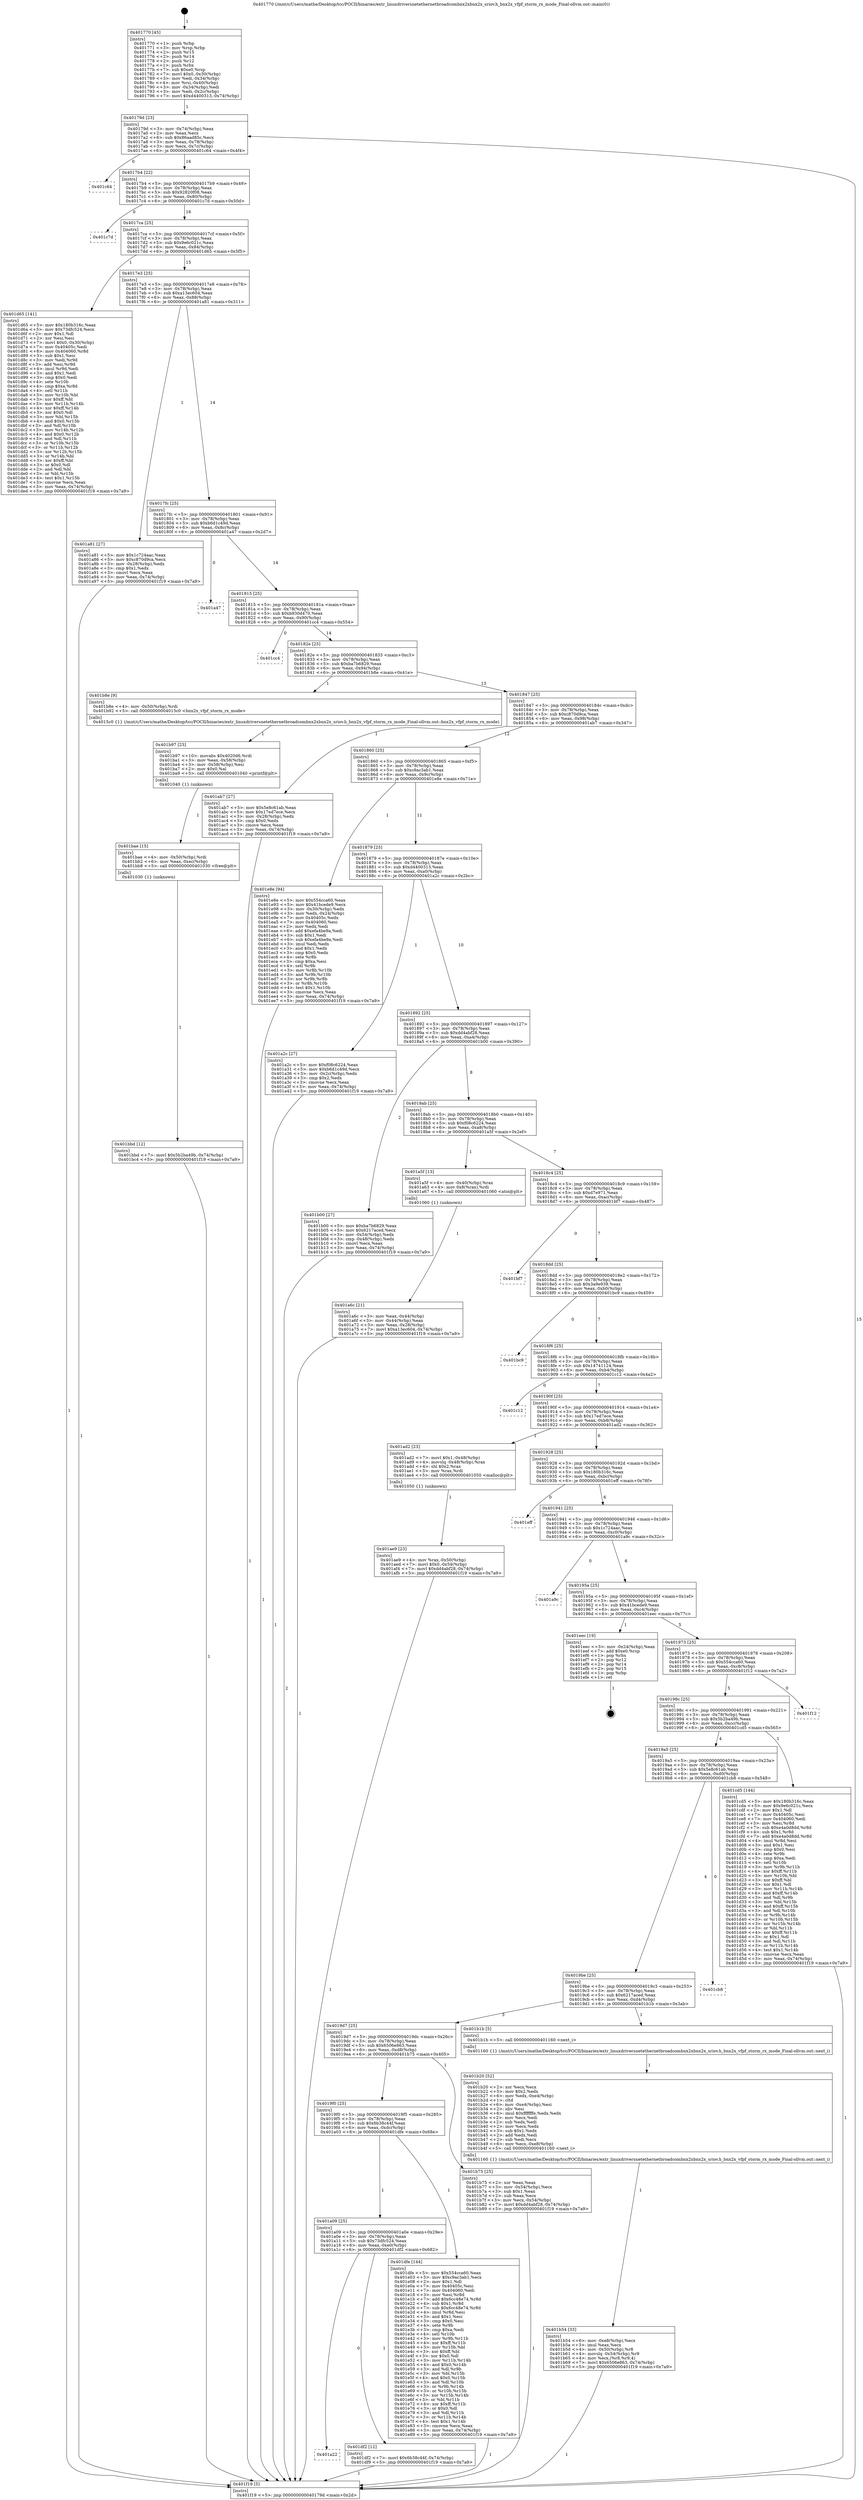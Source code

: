 digraph "0x401770" {
  label = "0x401770 (/mnt/c/Users/mathe/Desktop/tcc/POCII/binaries/extr_linuxdriversnetethernetbroadcombnx2xbnx2x_sriov.h_bnx2x_vfpf_storm_rx_mode_Final-ollvm.out::main(0))"
  labelloc = "t"
  node[shape=record]

  Entry [label="",width=0.3,height=0.3,shape=circle,fillcolor=black,style=filled]
  "0x40179d" [label="{
     0x40179d [23]\l
     | [instrs]\l
     &nbsp;&nbsp;0x40179d \<+3\>: mov -0x74(%rbp),%eax\l
     &nbsp;&nbsp;0x4017a0 \<+2\>: mov %eax,%ecx\l
     &nbsp;&nbsp;0x4017a2 \<+6\>: sub $0x86aad85c,%ecx\l
     &nbsp;&nbsp;0x4017a8 \<+3\>: mov %eax,-0x78(%rbp)\l
     &nbsp;&nbsp;0x4017ab \<+3\>: mov %ecx,-0x7c(%rbp)\l
     &nbsp;&nbsp;0x4017ae \<+6\>: je 0000000000401c64 \<main+0x4f4\>\l
  }"]
  "0x401c64" [label="{
     0x401c64\l
  }", style=dashed]
  "0x4017b4" [label="{
     0x4017b4 [22]\l
     | [instrs]\l
     &nbsp;&nbsp;0x4017b4 \<+5\>: jmp 00000000004017b9 \<main+0x49\>\l
     &nbsp;&nbsp;0x4017b9 \<+3\>: mov -0x78(%rbp),%eax\l
     &nbsp;&nbsp;0x4017bc \<+5\>: sub $0x92820f08,%eax\l
     &nbsp;&nbsp;0x4017c1 \<+3\>: mov %eax,-0x80(%rbp)\l
     &nbsp;&nbsp;0x4017c4 \<+6\>: je 0000000000401c7d \<main+0x50d\>\l
  }"]
  Exit [label="",width=0.3,height=0.3,shape=circle,fillcolor=black,style=filled,peripheries=2]
  "0x401c7d" [label="{
     0x401c7d\l
  }", style=dashed]
  "0x4017ca" [label="{
     0x4017ca [25]\l
     | [instrs]\l
     &nbsp;&nbsp;0x4017ca \<+5\>: jmp 00000000004017cf \<main+0x5f\>\l
     &nbsp;&nbsp;0x4017cf \<+3\>: mov -0x78(%rbp),%eax\l
     &nbsp;&nbsp;0x4017d2 \<+5\>: sub $0x9e6c021c,%eax\l
     &nbsp;&nbsp;0x4017d7 \<+6\>: mov %eax,-0x84(%rbp)\l
     &nbsp;&nbsp;0x4017dd \<+6\>: je 0000000000401d65 \<main+0x5f5\>\l
  }"]
  "0x401a22" [label="{
     0x401a22\l
  }", style=dashed]
  "0x401d65" [label="{
     0x401d65 [141]\l
     | [instrs]\l
     &nbsp;&nbsp;0x401d65 \<+5\>: mov $0x180b316c,%eax\l
     &nbsp;&nbsp;0x401d6a \<+5\>: mov $0x73dfc524,%ecx\l
     &nbsp;&nbsp;0x401d6f \<+2\>: mov $0x1,%dl\l
     &nbsp;&nbsp;0x401d71 \<+2\>: xor %esi,%esi\l
     &nbsp;&nbsp;0x401d73 \<+7\>: movl $0x0,-0x30(%rbp)\l
     &nbsp;&nbsp;0x401d7a \<+7\>: mov 0x40405c,%edi\l
     &nbsp;&nbsp;0x401d81 \<+8\>: mov 0x404060,%r8d\l
     &nbsp;&nbsp;0x401d89 \<+3\>: sub $0x1,%esi\l
     &nbsp;&nbsp;0x401d8c \<+3\>: mov %edi,%r9d\l
     &nbsp;&nbsp;0x401d8f \<+3\>: add %esi,%r9d\l
     &nbsp;&nbsp;0x401d92 \<+4\>: imul %r9d,%edi\l
     &nbsp;&nbsp;0x401d96 \<+3\>: and $0x1,%edi\l
     &nbsp;&nbsp;0x401d99 \<+3\>: cmp $0x0,%edi\l
     &nbsp;&nbsp;0x401d9c \<+4\>: sete %r10b\l
     &nbsp;&nbsp;0x401da0 \<+4\>: cmp $0xa,%r8d\l
     &nbsp;&nbsp;0x401da4 \<+4\>: setl %r11b\l
     &nbsp;&nbsp;0x401da8 \<+3\>: mov %r10b,%bl\l
     &nbsp;&nbsp;0x401dab \<+3\>: xor $0xff,%bl\l
     &nbsp;&nbsp;0x401dae \<+3\>: mov %r11b,%r14b\l
     &nbsp;&nbsp;0x401db1 \<+4\>: xor $0xff,%r14b\l
     &nbsp;&nbsp;0x401db5 \<+3\>: xor $0x0,%dl\l
     &nbsp;&nbsp;0x401db8 \<+3\>: mov %bl,%r15b\l
     &nbsp;&nbsp;0x401dbb \<+4\>: and $0x0,%r15b\l
     &nbsp;&nbsp;0x401dbf \<+3\>: and %dl,%r10b\l
     &nbsp;&nbsp;0x401dc2 \<+3\>: mov %r14b,%r12b\l
     &nbsp;&nbsp;0x401dc5 \<+4\>: and $0x0,%r12b\l
     &nbsp;&nbsp;0x401dc9 \<+3\>: and %dl,%r11b\l
     &nbsp;&nbsp;0x401dcc \<+3\>: or %r10b,%r15b\l
     &nbsp;&nbsp;0x401dcf \<+3\>: or %r11b,%r12b\l
     &nbsp;&nbsp;0x401dd2 \<+3\>: xor %r12b,%r15b\l
     &nbsp;&nbsp;0x401dd5 \<+3\>: or %r14b,%bl\l
     &nbsp;&nbsp;0x401dd8 \<+3\>: xor $0xff,%bl\l
     &nbsp;&nbsp;0x401ddb \<+3\>: or $0x0,%dl\l
     &nbsp;&nbsp;0x401dde \<+2\>: and %dl,%bl\l
     &nbsp;&nbsp;0x401de0 \<+3\>: or %bl,%r15b\l
     &nbsp;&nbsp;0x401de3 \<+4\>: test $0x1,%r15b\l
     &nbsp;&nbsp;0x401de7 \<+3\>: cmovne %ecx,%eax\l
     &nbsp;&nbsp;0x401dea \<+3\>: mov %eax,-0x74(%rbp)\l
     &nbsp;&nbsp;0x401ded \<+5\>: jmp 0000000000401f19 \<main+0x7a9\>\l
  }"]
  "0x4017e3" [label="{
     0x4017e3 [25]\l
     | [instrs]\l
     &nbsp;&nbsp;0x4017e3 \<+5\>: jmp 00000000004017e8 \<main+0x78\>\l
     &nbsp;&nbsp;0x4017e8 \<+3\>: mov -0x78(%rbp),%eax\l
     &nbsp;&nbsp;0x4017eb \<+5\>: sub $0xa13ec604,%eax\l
     &nbsp;&nbsp;0x4017f0 \<+6\>: mov %eax,-0x88(%rbp)\l
     &nbsp;&nbsp;0x4017f6 \<+6\>: je 0000000000401a81 \<main+0x311\>\l
  }"]
  "0x401df2" [label="{
     0x401df2 [12]\l
     | [instrs]\l
     &nbsp;&nbsp;0x401df2 \<+7\>: movl $0x6b38c44f,-0x74(%rbp)\l
     &nbsp;&nbsp;0x401df9 \<+5\>: jmp 0000000000401f19 \<main+0x7a9\>\l
  }"]
  "0x401a81" [label="{
     0x401a81 [27]\l
     | [instrs]\l
     &nbsp;&nbsp;0x401a81 \<+5\>: mov $0x1c724aac,%eax\l
     &nbsp;&nbsp;0x401a86 \<+5\>: mov $0xc870d9ca,%ecx\l
     &nbsp;&nbsp;0x401a8b \<+3\>: mov -0x28(%rbp),%edx\l
     &nbsp;&nbsp;0x401a8e \<+3\>: cmp $0x1,%edx\l
     &nbsp;&nbsp;0x401a91 \<+3\>: cmovl %ecx,%eax\l
     &nbsp;&nbsp;0x401a94 \<+3\>: mov %eax,-0x74(%rbp)\l
     &nbsp;&nbsp;0x401a97 \<+5\>: jmp 0000000000401f19 \<main+0x7a9\>\l
  }"]
  "0x4017fc" [label="{
     0x4017fc [25]\l
     | [instrs]\l
     &nbsp;&nbsp;0x4017fc \<+5\>: jmp 0000000000401801 \<main+0x91\>\l
     &nbsp;&nbsp;0x401801 \<+3\>: mov -0x78(%rbp),%eax\l
     &nbsp;&nbsp;0x401804 \<+5\>: sub $0xb6d1c49d,%eax\l
     &nbsp;&nbsp;0x401809 \<+6\>: mov %eax,-0x8c(%rbp)\l
     &nbsp;&nbsp;0x40180f \<+6\>: je 0000000000401a47 \<main+0x2d7\>\l
  }"]
  "0x401a09" [label="{
     0x401a09 [25]\l
     | [instrs]\l
     &nbsp;&nbsp;0x401a09 \<+5\>: jmp 0000000000401a0e \<main+0x29e\>\l
     &nbsp;&nbsp;0x401a0e \<+3\>: mov -0x78(%rbp),%eax\l
     &nbsp;&nbsp;0x401a11 \<+5\>: sub $0x73dfc524,%eax\l
     &nbsp;&nbsp;0x401a16 \<+6\>: mov %eax,-0xe0(%rbp)\l
     &nbsp;&nbsp;0x401a1c \<+6\>: je 0000000000401df2 \<main+0x682\>\l
  }"]
  "0x401a47" [label="{
     0x401a47\l
  }", style=dashed]
  "0x401815" [label="{
     0x401815 [25]\l
     | [instrs]\l
     &nbsp;&nbsp;0x401815 \<+5\>: jmp 000000000040181a \<main+0xaa\>\l
     &nbsp;&nbsp;0x40181a \<+3\>: mov -0x78(%rbp),%eax\l
     &nbsp;&nbsp;0x40181d \<+5\>: sub $0xb930d470,%eax\l
     &nbsp;&nbsp;0x401822 \<+6\>: mov %eax,-0x90(%rbp)\l
     &nbsp;&nbsp;0x401828 \<+6\>: je 0000000000401cc4 \<main+0x554\>\l
  }"]
  "0x401dfe" [label="{
     0x401dfe [144]\l
     | [instrs]\l
     &nbsp;&nbsp;0x401dfe \<+5\>: mov $0x554cca60,%eax\l
     &nbsp;&nbsp;0x401e03 \<+5\>: mov $0xc9ac3ab1,%ecx\l
     &nbsp;&nbsp;0x401e08 \<+2\>: mov $0x1,%dl\l
     &nbsp;&nbsp;0x401e0a \<+7\>: mov 0x40405c,%esi\l
     &nbsp;&nbsp;0x401e11 \<+7\>: mov 0x404060,%edi\l
     &nbsp;&nbsp;0x401e18 \<+3\>: mov %esi,%r8d\l
     &nbsp;&nbsp;0x401e1b \<+7\>: add $0x6cc48e74,%r8d\l
     &nbsp;&nbsp;0x401e22 \<+4\>: sub $0x1,%r8d\l
     &nbsp;&nbsp;0x401e26 \<+7\>: sub $0x6cc48e74,%r8d\l
     &nbsp;&nbsp;0x401e2d \<+4\>: imul %r8d,%esi\l
     &nbsp;&nbsp;0x401e31 \<+3\>: and $0x1,%esi\l
     &nbsp;&nbsp;0x401e34 \<+3\>: cmp $0x0,%esi\l
     &nbsp;&nbsp;0x401e37 \<+4\>: sete %r9b\l
     &nbsp;&nbsp;0x401e3b \<+3\>: cmp $0xa,%edi\l
     &nbsp;&nbsp;0x401e3e \<+4\>: setl %r10b\l
     &nbsp;&nbsp;0x401e42 \<+3\>: mov %r9b,%r11b\l
     &nbsp;&nbsp;0x401e45 \<+4\>: xor $0xff,%r11b\l
     &nbsp;&nbsp;0x401e49 \<+3\>: mov %r10b,%bl\l
     &nbsp;&nbsp;0x401e4c \<+3\>: xor $0xff,%bl\l
     &nbsp;&nbsp;0x401e4f \<+3\>: xor $0x0,%dl\l
     &nbsp;&nbsp;0x401e52 \<+3\>: mov %r11b,%r14b\l
     &nbsp;&nbsp;0x401e55 \<+4\>: and $0x0,%r14b\l
     &nbsp;&nbsp;0x401e59 \<+3\>: and %dl,%r9b\l
     &nbsp;&nbsp;0x401e5c \<+3\>: mov %bl,%r15b\l
     &nbsp;&nbsp;0x401e5f \<+4\>: and $0x0,%r15b\l
     &nbsp;&nbsp;0x401e63 \<+3\>: and %dl,%r10b\l
     &nbsp;&nbsp;0x401e66 \<+3\>: or %r9b,%r14b\l
     &nbsp;&nbsp;0x401e69 \<+3\>: or %r10b,%r15b\l
     &nbsp;&nbsp;0x401e6c \<+3\>: xor %r15b,%r14b\l
     &nbsp;&nbsp;0x401e6f \<+3\>: or %bl,%r11b\l
     &nbsp;&nbsp;0x401e72 \<+4\>: xor $0xff,%r11b\l
     &nbsp;&nbsp;0x401e76 \<+3\>: or $0x0,%dl\l
     &nbsp;&nbsp;0x401e79 \<+3\>: and %dl,%r11b\l
     &nbsp;&nbsp;0x401e7c \<+3\>: or %r11b,%r14b\l
     &nbsp;&nbsp;0x401e7f \<+4\>: test $0x1,%r14b\l
     &nbsp;&nbsp;0x401e83 \<+3\>: cmovne %ecx,%eax\l
     &nbsp;&nbsp;0x401e86 \<+3\>: mov %eax,-0x74(%rbp)\l
     &nbsp;&nbsp;0x401e89 \<+5\>: jmp 0000000000401f19 \<main+0x7a9\>\l
  }"]
  "0x401cc4" [label="{
     0x401cc4\l
  }", style=dashed]
  "0x40182e" [label="{
     0x40182e [25]\l
     | [instrs]\l
     &nbsp;&nbsp;0x40182e \<+5\>: jmp 0000000000401833 \<main+0xc3\>\l
     &nbsp;&nbsp;0x401833 \<+3\>: mov -0x78(%rbp),%eax\l
     &nbsp;&nbsp;0x401836 \<+5\>: sub $0xba7b6829,%eax\l
     &nbsp;&nbsp;0x40183b \<+6\>: mov %eax,-0x94(%rbp)\l
     &nbsp;&nbsp;0x401841 \<+6\>: je 0000000000401b8e \<main+0x41e\>\l
  }"]
  "0x401bbd" [label="{
     0x401bbd [12]\l
     | [instrs]\l
     &nbsp;&nbsp;0x401bbd \<+7\>: movl $0x5b2ba49b,-0x74(%rbp)\l
     &nbsp;&nbsp;0x401bc4 \<+5\>: jmp 0000000000401f19 \<main+0x7a9\>\l
  }"]
  "0x401b8e" [label="{
     0x401b8e [9]\l
     | [instrs]\l
     &nbsp;&nbsp;0x401b8e \<+4\>: mov -0x50(%rbp),%rdi\l
     &nbsp;&nbsp;0x401b92 \<+5\>: call 00000000004015c0 \<bnx2x_vfpf_storm_rx_mode\>\l
     | [calls]\l
     &nbsp;&nbsp;0x4015c0 \{1\} (/mnt/c/Users/mathe/Desktop/tcc/POCII/binaries/extr_linuxdriversnetethernetbroadcombnx2xbnx2x_sriov.h_bnx2x_vfpf_storm_rx_mode_Final-ollvm.out::bnx2x_vfpf_storm_rx_mode)\l
  }"]
  "0x401847" [label="{
     0x401847 [25]\l
     | [instrs]\l
     &nbsp;&nbsp;0x401847 \<+5\>: jmp 000000000040184c \<main+0xdc\>\l
     &nbsp;&nbsp;0x40184c \<+3\>: mov -0x78(%rbp),%eax\l
     &nbsp;&nbsp;0x40184f \<+5\>: sub $0xc870d9ca,%eax\l
     &nbsp;&nbsp;0x401854 \<+6\>: mov %eax,-0x98(%rbp)\l
     &nbsp;&nbsp;0x40185a \<+6\>: je 0000000000401ab7 \<main+0x347\>\l
  }"]
  "0x401bae" [label="{
     0x401bae [15]\l
     | [instrs]\l
     &nbsp;&nbsp;0x401bae \<+4\>: mov -0x50(%rbp),%rdi\l
     &nbsp;&nbsp;0x401bb2 \<+6\>: mov %eax,-0xec(%rbp)\l
     &nbsp;&nbsp;0x401bb8 \<+5\>: call 0000000000401030 \<free@plt\>\l
     | [calls]\l
     &nbsp;&nbsp;0x401030 \{1\} (unknown)\l
  }"]
  "0x401ab7" [label="{
     0x401ab7 [27]\l
     | [instrs]\l
     &nbsp;&nbsp;0x401ab7 \<+5\>: mov $0x5e8c61ab,%eax\l
     &nbsp;&nbsp;0x401abc \<+5\>: mov $0x17ed7ece,%ecx\l
     &nbsp;&nbsp;0x401ac1 \<+3\>: mov -0x28(%rbp),%edx\l
     &nbsp;&nbsp;0x401ac4 \<+3\>: cmp $0x0,%edx\l
     &nbsp;&nbsp;0x401ac7 \<+3\>: cmove %ecx,%eax\l
     &nbsp;&nbsp;0x401aca \<+3\>: mov %eax,-0x74(%rbp)\l
     &nbsp;&nbsp;0x401acd \<+5\>: jmp 0000000000401f19 \<main+0x7a9\>\l
  }"]
  "0x401860" [label="{
     0x401860 [25]\l
     | [instrs]\l
     &nbsp;&nbsp;0x401860 \<+5\>: jmp 0000000000401865 \<main+0xf5\>\l
     &nbsp;&nbsp;0x401865 \<+3\>: mov -0x78(%rbp),%eax\l
     &nbsp;&nbsp;0x401868 \<+5\>: sub $0xc9ac3ab1,%eax\l
     &nbsp;&nbsp;0x40186d \<+6\>: mov %eax,-0x9c(%rbp)\l
     &nbsp;&nbsp;0x401873 \<+6\>: je 0000000000401e8e \<main+0x71e\>\l
  }"]
  "0x401b97" [label="{
     0x401b97 [23]\l
     | [instrs]\l
     &nbsp;&nbsp;0x401b97 \<+10\>: movabs $0x4020d6,%rdi\l
     &nbsp;&nbsp;0x401ba1 \<+3\>: mov %eax,-0x58(%rbp)\l
     &nbsp;&nbsp;0x401ba4 \<+3\>: mov -0x58(%rbp),%esi\l
     &nbsp;&nbsp;0x401ba7 \<+2\>: mov $0x0,%al\l
     &nbsp;&nbsp;0x401ba9 \<+5\>: call 0000000000401040 \<printf@plt\>\l
     | [calls]\l
     &nbsp;&nbsp;0x401040 \{1\} (unknown)\l
  }"]
  "0x401e8e" [label="{
     0x401e8e [94]\l
     | [instrs]\l
     &nbsp;&nbsp;0x401e8e \<+5\>: mov $0x554cca60,%eax\l
     &nbsp;&nbsp;0x401e93 \<+5\>: mov $0x41bcede9,%ecx\l
     &nbsp;&nbsp;0x401e98 \<+3\>: mov -0x30(%rbp),%edx\l
     &nbsp;&nbsp;0x401e9b \<+3\>: mov %edx,-0x24(%rbp)\l
     &nbsp;&nbsp;0x401e9e \<+7\>: mov 0x40405c,%edx\l
     &nbsp;&nbsp;0x401ea5 \<+7\>: mov 0x404060,%esi\l
     &nbsp;&nbsp;0x401eac \<+2\>: mov %edx,%edi\l
     &nbsp;&nbsp;0x401eae \<+6\>: add $0xefa4be9a,%edi\l
     &nbsp;&nbsp;0x401eb4 \<+3\>: sub $0x1,%edi\l
     &nbsp;&nbsp;0x401eb7 \<+6\>: sub $0xefa4be9a,%edi\l
     &nbsp;&nbsp;0x401ebd \<+3\>: imul %edi,%edx\l
     &nbsp;&nbsp;0x401ec0 \<+3\>: and $0x1,%edx\l
     &nbsp;&nbsp;0x401ec3 \<+3\>: cmp $0x0,%edx\l
     &nbsp;&nbsp;0x401ec6 \<+4\>: sete %r8b\l
     &nbsp;&nbsp;0x401eca \<+3\>: cmp $0xa,%esi\l
     &nbsp;&nbsp;0x401ecd \<+4\>: setl %r9b\l
     &nbsp;&nbsp;0x401ed1 \<+3\>: mov %r8b,%r10b\l
     &nbsp;&nbsp;0x401ed4 \<+3\>: and %r9b,%r10b\l
     &nbsp;&nbsp;0x401ed7 \<+3\>: xor %r9b,%r8b\l
     &nbsp;&nbsp;0x401eda \<+3\>: or %r8b,%r10b\l
     &nbsp;&nbsp;0x401edd \<+4\>: test $0x1,%r10b\l
     &nbsp;&nbsp;0x401ee1 \<+3\>: cmovne %ecx,%eax\l
     &nbsp;&nbsp;0x401ee4 \<+3\>: mov %eax,-0x74(%rbp)\l
     &nbsp;&nbsp;0x401ee7 \<+5\>: jmp 0000000000401f19 \<main+0x7a9\>\l
  }"]
  "0x401879" [label="{
     0x401879 [25]\l
     | [instrs]\l
     &nbsp;&nbsp;0x401879 \<+5\>: jmp 000000000040187e \<main+0x10e\>\l
     &nbsp;&nbsp;0x40187e \<+3\>: mov -0x78(%rbp),%eax\l
     &nbsp;&nbsp;0x401881 \<+5\>: sub $0xd4400313,%eax\l
     &nbsp;&nbsp;0x401886 \<+6\>: mov %eax,-0xa0(%rbp)\l
     &nbsp;&nbsp;0x40188c \<+6\>: je 0000000000401a2c \<main+0x2bc\>\l
  }"]
  "0x4019f0" [label="{
     0x4019f0 [25]\l
     | [instrs]\l
     &nbsp;&nbsp;0x4019f0 \<+5\>: jmp 00000000004019f5 \<main+0x285\>\l
     &nbsp;&nbsp;0x4019f5 \<+3\>: mov -0x78(%rbp),%eax\l
     &nbsp;&nbsp;0x4019f8 \<+5\>: sub $0x6b38c44f,%eax\l
     &nbsp;&nbsp;0x4019fd \<+6\>: mov %eax,-0xdc(%rbp)\l
     &nbsp;&nbsp;0x401a03 \<+6\>: je 0000000000401dfe \<main+0x68e\>\l
  }"]
  "0x401a2c" [label="{
     0x401a2c [27]\l
     | [instrs]\l
     &nbsp;&nbsp;0x401a2c \<+5\>: mov $0xf08c6224,%eax\l
     &nbsp;&nbsp;0x401a31 \<+5\>: mov $0xb6d1c49d,%ecx\l
     &nbsp;&nbsp;0x401a36 \<+3\>: mov -0x2c(%rbp),%edx\l
     &nbsp;&nbsp;0x401a39 \<+3\>: cmp $0x2,%edx\l
     &nbsp;&nbsp;0x401a3c \<+3\>: cmovne %ecx,%eax\l
     &nbsp;&nbsp;0x401a3f \<+3\>: mov %eax,-0x74(%rbp)\l
     &nbsp;&nbsp;0x401a42 \<+5\>: jmp 0000000000401f19 \<main+0x7a9\>\l
  }"]
  "0x401892" [label="{
     0x401892 [25]\l
     | [instrs]\l
     &nbsp;&nbsp;0x401892 \<+5\>: jmp 0000000000401897 \<main+0x127\>\l
     &nbsp;&nbsp;0x401897 \<+3\>: mov -0x78(%rbp),%eax\l
     &nbsp;&nbsp;0x40189a \<+5\>: sub $0xdd4abf28,%eax\l
     &nbsp;&nbsp;0x40189f \<+6\>: mov %eax,-0xa4(%rbp)\l
     &nbsp;&nbsp;0x4018a5 \<+6\>: je 0000000000401b00 \<main+0x390\>\l
  }"]
  "0x401f19" [label="{
     0x401f19 [5]\l
     | [instrs]\l
     &nbsp;&nbsp;0x401f19 \<+5\>: jmp 000000000040179d \<main+0x2d\>\l
  }"]
  "0x401770" [label="{
     0x401770 [45]\l
     | [instrs]\l
     &nbsp;&nbsp;0x401770 \<+1\>: push %rbp\l
     &nbsp;&nbsp;0x401771 \<+3\>: mov %rsp,%rbp\l
     &nbsp;&nbsp;0x401774 \<+2\>: push %r15\l
     &nbsp;&nbsp;0x401776 \<+2\>: push %r14\l
     &nbsp;&nbsp;0x401778 \<+2\>: push %r12\l
     &nbsp;&nbsp;0x40177a \<+1\>: push %rbx\l
     &nbsp;&nbsp;0x40177b \<+7\>: sub $0xe0,%rsp\l
     &nbsp;&nbsp;0x401782 \<+7\>: movl $0x0,-0x30(%rbp)\l
     &nbsp;&nbsp;0x401789 \<+3\>: mov %edi,-0x34(%rbp)\l
     &nbsp;&nbsp;0x40178c \<+4\>: mov %rsi,-0x40(%rbp)\l
     &nbsp;&nbsp;0x401790 \<+3\>: mov -0x34(%rbp),%edi\l
     &nbsp;&nbsp;0x401793 \<+3\>: mov %edi,-0x2c(%rbp)\l
     &nbsp;&nbsp;0x401796 \<+7\>: movl $0xd4400313,-0x74(%rbp)\l
  }"]
  "0x401b75" [label="{
     0x401b75 [25]\l
     | [instrs]\l
     &nbsp;&nbsp;0x401b75 \<+2\>: xor %eax,%eax\l
     &nbsp;&nbsp;0x401b77 \<+3\>: mov -0x54(%rbp),%ecx\l
     &nbsp;&nbsp;0x401b7a \<+3\>: sub $0x1,%eax\l
     &nbsp;&nbsp;0x401b7d \<+2\>: sub %eax,%ecx\l
     &nbsp;&nbsp;0x401b7f \<+3\>: mov %ecx,-0x54(%rbp)\l
     &nbsp;&nbsp;0x401b82 \<+7\>: movl $0xdd4abf28,-0x74(%rbp)\l
     &nbsp;&nbsp;0x401b89 \<+5\>: jmp 0000000000401f19 \<main+0x7a9\>\l
  }"]
  "0x401b00" [label="{
     0x401b00 [27]\l
     | [instrs]\l
     &nbsp;&nbsp;0x401b00 \<+5\>: mov $0xba7b6829,%eax\l
     &nbsp;&nbsp;0x401b05 \<+5\>: mov $0x6217aced,%ecx\l
     &nbsp;&nbsp;0x401b0a \<+3\>: mov -0x54(%rbp),%edx\l
     &nbsp;&nbsp;0x401b0d \<+3\>: cmp -0x48(%rbp),%edx\l
     &nbsp;&nbsp;0x401b10 \<+3\>: cmovl %ecx,%eax\l
     &nbsp;&nbsp;0x401b13 \<+3\>: mov %eax,-0x74(%rbp)\l
     &nbsp;&nbsp;0x401b16 \<+5\>: jmp 0000000000401f19 \<main+0x7a9\>\l
  }"]
  "0x4018ab" [label="{
     0x4018ab [25]\l
     | [instrs]\l
     &nbsp;&nbsp;0x4018ab \<+5\>: jmp 00000000004018b0 \<main+0x140\>\l
     &nbsp;&nbsp;0x4018b0 \<+3\>: mov -0x78(%rbp),%eax\l
     &nbsp;&nbsp;0x4018b3 \<+5\>: sub $0xf08c6224,%eax\l
     &nbsp;&nbsp;0x4018b8 \<+6\>: mov %eax,-0xa8(%rbp)\l
     &nbsp;&nbsp;0x4018be \<+6\>: je 0000000000401a5f \<main+0x2ef\>\l
  }"]
  "0x401b54" [label="{
     0x401b54 [33]\l
     | [instrs]\l
     &nbsp;&nbsp;0x401b54 \<+6\>: mov -0xe8(%rbp),%ecx\l
     &nbsp;&nbsp;0x401b5a \<+3\>: imul %eax,%ecx\l
     &nbsp;&nbsp;0x401b5d \<+4\>: mov -0x50(%rbp),%r8\l
     &nbsp;&nbsp;0x401b61 \<+4\>: movslq -0x54(%rbp),%r9\l
     &nbsp;&nbsp;0x401b65 \<+4\>: mov %ecx,(%r8,%r9,4)\l
     &nbsp;&nbsp;0x401b69 \<+7\>: movl $0x6506e863,-0x74(%rbp)\l
     &nbsp;&nbsp;0x401b70 \<+5\>: jmp 0000000000401f19 \<main+0x7a9\>\l
  }"]
  "0x401a5f" [label="{
     0x401a5f [13]\l
     | [instrs]\l
     &nbsp;&nbsp;0x401a5f \<+4\>: mov -0x40(%rbp),%rax\l
     &nbsp;&nbsp;0x401a63 \<+4\>: mov 0x8(%rax),%rdi\l
     &nbsp;&nbsp;0x401a67 \<+5\>: call 0000000000401060 \<atoi@plt\>\l
     | [calls]\l
     &nbsp;&nbsp;0x401060 \{1\} (unknown)\l
  }"]
  "0x4018c4" [label="{
     0x4018c4 [25]\l
     | [instrs]\l
     &nbsp;&nbsp;0x4018c4 \<+5\>: jmp 00000000004018c9 \<main+0x159\>\l
     &nbsp;&nbsp;0x4018c9 \<+3\>: mov -0x78(%rbp),%eax\l
     &nbsp;&nbsp;0x4018cc \<+5\>: sub $0xd7e971,%eax\l
     &nbsp;&nbsp;0x4018d1 \<+6\>: mov %eax,-0xac(%rbp)\l
     &nbsp;&nbsp;0x4018d7 \<+6\>: je 0000000000401bf7 \<main+0x487\>\l
  }"]
  "0x401a6c" [label="{
     0x401a6c [21]\l
     | [instrs]\l
     &nbsp;&nbsp;0x401a6c \<+3\>: mov %eax,-0x44(%rbp)\l
     &nbsp;&nbsp;0x401a6f \<+3\>: mov -0x44(%rbp),%eax\l
     &nbsp;&nbsp;0x401a72 \<+3\>: mov %eax,-0x28(%rbp)\l
     &nbsp;&nbsp;0x401a75 \<+7\>: movl $0xa13ec604,-0x74(%rbp)\l
     &nbsp;&nbsp;0x401a7c \<+5\>: jmp 0000000000401f19 \<main+0x7a9\>\l
  }"]
  "0x401b20" [label="{
     0x401b20 [52]\l
     | [instrs]\l
     &nbsp;&nbsp;0x401b20 \<+2\>: xor %ecx,%ecx\l
     &nbsp;&nbsp;0x401b22 \<+5\>: mov $0x2,%edx\l
     &nbsp;&nbsp;0x401b27 \<+6\>: mov %edx,-0xe4(%rbp)\l
     &nbsp;&nbsp;0x401b2d \<+1\>: cltd\l
     &nbsp;&nbsp;0x401b2e \<+6\>: mov -0xe4(%rbp),%esi\l
     &nbsp;&nbsp;0x401b34 \<+2\>: idiv %esi\l
     &nbsp;&nbsp;0x401b36 \<+6\>: imul $0xfffffffe,%edx,%edx\l
     &nbsp;&nbsp;0x401b3c \<+2\>: mov %ecx,%edi\l
     &nbsp;&nbsp;0x401b3e \<+2\>: sub %edx,%edi\l
     &nbsp;&nbsp;0x401b40 \<+2\>: mov %ecx,%edx\l
     &nbsp;&nbsp;0x401b42 \<+3\>: sub $0x1,%edx\l
     &nbsp;&nbsp;0x401b45 \<+2\>: add %edx,%edi\l
     &nbsp;&nbsp;0x401b47 \<+2\>: sub %edi,%ecx\l
     &nbsp;&nbsp;0x401b49 \<+6\>: mov %ecx,-0xe8(%rbp)\l
     &nbsp;&nbsp;0x401b4f \<+5\>: call 0000000000401160 \<next_i\>\l
     | [calls]\l
     &nbsp;&nbsp;0x401160 \{1\} (/mnt/c/Users/mathe/Desktop/tcc/POCII/binaries/extr_linuxdriversnetethernetbroadcombnx2xbnx2x_sriov.h_bnx2x_vfpf_storm_rx_mode_Final-ollvm.out::next_i)\l
  }"]
  "0x401bf7" [label="{
     0x401bf7\l
  }", style=dashed]
  "0x4018dd" [label="{
     0x4018dd [25]\l
     | [instrs]\l
     &nbsp;&nbsp;0x4018dd \<+5\>: jmp 00000000004018e2 \<main+0x172\>\l
     &nbsp;&nbsp;0x4018e2 \<+3\>: mov -0x78(%rbp),%eax\l
     &nbsp;&nbsp;0x4018e5 \<+5\>: sub $0x3a9e939,%eax\l
     &nbsp;&nbsp;0x4018ea \<+6\>: mov %eax,-0xb0(%rbp)\l
     &nbsp;&nbsp;0x4018f0 \<+6\>: je 0000000000401bc9 \<main+0x459\>\l
  }"]
  "0x4019d7" [label="{
     0x4019d7 [25]\l
     | [instrs]\l
     &nbsp;&nbsp;0x4019d7 \<+5\>: jmp 00000000004019dc \<main+0x26c\>\l
     &nbsp;&nbsp;0x4019dc \<+3\>: mov -0x78(%rbp),%eax\l
     &nbsp;&nbsp;0x4019df \<+5\>: sub $0x6506e863,%eax\l
     &nbsp;&nbsp;0x4019e4 \<+6\>: mov %eax,-0xd8(%rbp)\l
     &nbsp;&nbsp;0x4019ea \<+6\>: je 0000000000401b75 \<main+0x405\>\l
  }"]
  "0x401bc9" [label="{
     0x401bc9\l
  }", style=dashed]
  "0x4018f6" [label="{
     0x4018f6 [25]\l
     | [instrs]\l
     &nbsp;&nbsp;0x4018f6 \<+5\>: jmp 00000000004018fb \<main+0x18b\>\l
     &nbsp;&nbsp;0x4018fb \<+3\>: mov -0x78(%rbp),%eax\l
     &nbsp;&nbsp;0x4018fe \<+5\>: sub $0x14741124,%eax\l
     &nbsp;&nbsp;0x401903 \<+6\>: mov %eax,-0xb4(%rbp)\l
     &nbsp;&nbsp;0x401909 \<+6\>: je 0000000000401c12 \<main+0x4a2\>\l
  }"]
  "0x401b1b" [label="{
     0x401b1b [5]\l
     | [instrs]\l
     &nbsp;&nbsp;0x401b1b \<+5\>: call 0000000000401160 \<next_i\>\l
     | [calls]\l
     &nbsp;&nbsp;0x401160 \{1\} (/mnt/c/Users/mathe/Desktop/tcc/POCII/binaries/extr_linuxdriversnetethernetbroadcombnx2xbnx2x_sriov.h_bnx2x_vfpf_storm_rx_mode_Final-ollvm.out::next_i)\l
  }"]
  "0x401c12" [label="{
     0x401c12\l
  }", style=dashed]
  "0x40190f" [label="{
     0x40190f [25]\l
     | [instrs]\l
     &nbsp;&nbsp;0x40190f \<+5\>: jmp 0000000000401914 \<main+0x1a4\>\l
     &nbsp;&nbsp;0x401914 \<+3\>: mov -0x78(%rbp),%eax\l
     &nbsp;&nbsp;0x401917 \<+5\>: sub $0x17ed7ece,%eax\l
     &nbsp;&nbsp;0x40191c \<+6\>: mov %eax,-0xb8(%rbp)\l
     &nbsp;&nbsp;0x401922 \<+6\>: je 0000000000401ad2 \<main+0x362\>\l
  }"]
  "0x4019be" [label="{
     0x4019be [25]\l
     | [instrs]\l
     &nbsp;&nbsp;0x4019be \<+5\>: jmp 00000000004019c3 \<main+0x253\>\l
     &nbsp;&nbsp;0x4019c3 \<+3\>: mov -0x78(%rbp),%eax\l
     &nbsp;&nbsp;0x4019c6 \<+5\>: sub $0x6217aced,%eax\l
     &nbsp;&nbsp;0x4019cb \<+6\>: mov %eax,-0xd4(%rbp)\l
     &nbsp;&nbsp;0x4019d1 \<+6\>: je 0000000000401b1b \<main+0x3ab\>\l
  }"]
  "0x401ad2" [label="{
     0x401ad2 [23]\l
     | [instrs]\l
     &nbsp;&nbsp;0x401ad2 \<+7\>: movl $0x1,-0x48(%rbp)\l
     &nbsp;&nbsp;0x401ad9 \<+4\>: movslq -0x48(%rbp),%rax\l
     &nbsp;&nbsp;0x401add \<+4\>: shl $0x2,%rax\l
     &nbsp;&nbsp;0x401ae1 \<+3\>: mov %rax,%rdi\l
     &nbsp;&nbsp;0x401ae4 \<+5\>: call 0000000000401050 \<malloc@plt\>\l
     | [calls]\l
     &nbsp;&nbsp;0x401050 \{1\} (unknown)\l
  }"]
  "0x401928" [label="{
     0x401928 [25]\l
     | [instrs]\l
     &nbsp;&nbsp;0x401928 \<+5\>: jmp 000000000040192d \<main+0x1bd\>\l
     &nbsp;&nbsp;0x40192d \<+3\>: mov -0x78(%rbp),%eax\l
     &nbsp;&nbsp;0x401930 \<+5\>: sub $0x180b316c,%eax\l
     &nbsp;&nbsp;0x401935 \<+6\>: mov %eax,-0xbc(%rbp)\l
     &nbsp;&nbsp;0x40193b \<+6\>: je 0000000000401eff \<main+0x78f\>\l
  }"]
  "0x401ae9" [label="{
     0x401ae9 [23]\l
     | [instrs]\l
     &nbsp;&nbsp;0x401ae9 \<+4\>: mov %rax,-0x50(%rbp)\l
     &nbsp;&nbsp;0x401aed \<+7\>: movl $0x0,-0x54(%rbp)\l
     &nbsp;&nbsp;0x401af4 \<+7\>: movl $0xdd4abf28,-0x74(%rbp)\l
     &nbsp;&nbsp;0x401afb \<+5\>: jmp 0000000000401f19 \<main+0x7a9\>\l
  }"]
  "0x401cb8" [label="{
     0x401cb8\l
  }", style=dashed]
  "0x401eff" [label="{
     0x401eff\l
  }", style=dashed]
  "0x401941" [label="{
     0x401941 [25]\l
     | [instrs]\l
     &nbsp;&nbsp;0x401941 \<+5\>: jmp 0000000000401946 \<main+0x1d6\>\l
     &nbsp;&nbsp;0x401946 \<+3\>: mov -0x78(%rbp),%eax\l
     &nbsp;&nbsp;0x401949 \<+5\>: sub $0x1c724aac,%eax\l
     &nbsp;&nbsp;0x40194e \<+6\>: mov %eax,-0xc0(%rbp)\l
     &nbsp;&nbsp;0x401954 \<+6\>: je 0000000000401a9c \<main+0x32c\>\l
  }"]
  "0x4019a5" [label="{
     0x4019a5 [25]\l
     | [instrs]\l
     &nbsp;&nbsp;0x4019a5 \<+5\>: jmp 00000000004019aa \<main+0x23a\>\l
     &nbsp;&nbsp;0x4019aa \<+3\>: mov -0x78(%rbp),%eax\l
     &nbsp;&nbsp;0x4019ad \<+5\>: sub $0x5e8c61ab,%eax\l
     &nbsp;&nbsp;0x4019b2 \<+6\>: mov %eax,-0xd0(%rbp)\l
     &nbsp;&nbsp;0x4019b8 \<+6\>: je 0000000000401cb8 \<main+0x548\>\l
  }"]
  "0x401a9c" [label="{
     0x401a9c\l
  }", style=dashed]
  "0x40195a" [label="{
     0x40195a [25]\l
     | [instrs]\l
     &nbsp;&nbsp;0x40195a \<+5\>: jmp 000000000040195f \<main+0x1ef\>\l
     &nbsp;&nbsp;0x40195f \<+3\>: mov -0x78(%rbp),%eax\l
     &nbsp;&nbsp;0x401962 \<+5\>: sub $0x41bcede9,%eax\l
     &nbsp;&nbsp;0x401967 \<+6\>: mov %eax,-0xc4(%rbp)\l
     &nbsp;&nbsp;0x40196d \<+6\>: je 0000000000401eec \<main+0x77c\>\l
  }"]
  "0x401cd5" [label="{
     0x401cd5 [144]\l
     | [instrs]\l
     &nbsp;&nbsp;0x401cd5 \<+5\>: mov $0x180b316c,%eax\l
     &nbsp;&nbsp;0x401cda \<+5\>: mov $0x9e6c021c,%ecx\l
     &nbsp;&nbsp;0x401cdf \<+2\>: mov $0x1,%dl\l
     &nbsp;&nbsp;0x401ce1 \<+7\>: mov 0x40405c,%esi\l
     &nbsp;&nbsp;0x401ce8 \<+7\>: mov 0x404060,%edi\l
     &nbsp;&nbsp;0x401cef \<+3\>: mov %esi,%r8d\l
     &nbsp;&nbsp;0x401cf2 \<+7\>: sub $0xe4a0d8dd,%r8d\l
     &nbsp;&nbsp;0x401cf9 \<+4\>: sub $0x1,%r8d\l
     &nbsp;&nbsp;0x401cfd \<+7\>: add $0xe4a0d8dd,%r8d\l
     &nbsp;&nbsp;0x401d04 \<+4\>: imul %r8d,%esi\l
     &nbsp;&nbsp;0x401d08 \<+3\>: and $0x1,%esi\l
     &nbsp;&nbsp;0x401d0b \<+3\>: cmp $0x0,%esi\l
     &nbsp;&nbsp;0x401d0e \<+4\>: sete %r9b\l
     &nbsp;&nbsp;0x401d12 \<+3\>: cmp $0xa,%edi\l
     &nbsp;&nbsp;0x401d15 \<+4\>: setl %r10b\l
     &nbsp;&nbsp;0x401d19 \<+3\>: mov %r9b,%r11b\l
     &nbsp;&nbsp;0x401d1c \<+4\>: xor $0xff,%r11b\l
     &nbsp;&nbsp;0x401d20 \<+3\>: mov %r10b,%bl\l
     &nbsp;&nbsp;0x401d23 \<+3\>: xor $0xff,%bl\l
     &nbsp;&nbsp;0x401d26 \<+3\>: xor $0x1,%dl\l
     &nbsp;&nbsp;0x401d29 \<+3\>: mov %r11b,%r14b\l
     &nbsp;&nbsp;0x401d2c \<+4\>: and $0xff,%r14b\l
     &nbsp;&nbsp;0x401d30 \<+3\>: and %dl,%r9b\l
     &nbsp;&nbsp;0x401d33 \<+3\>: mov %bl,%r15b\l
     &nbsp;&nbsp;0x401d36 \<+4\>: and $0xff,%r15b\l
     &nbsp;&nbsp;0x401d3a \<+3\>: and %dl,%r10b\l
     &nbsp;&nbsp;0x401d3d \<+3\>: or %r9b,%r14b\l
     &nbsp;&nbsp;0x401d40 \<+3\>: or %r10b,%r15b\l
     &nbsp;&nbsp;0x401d43 \<+3\>: xor %r15b,%r14b\l
     &nbsp;&nbsp;0x401d46 \<+3\>: or %bl,%r11b\l
     &nbsp;&nbsp;0x401d49 \<+4\>: xor $0xff,%r11b\l
     &nbsp;&nbsp;0x401d4d \<+3\>: or $0x1,%dl\l
     &nbsp;&nbsp;0x401d50 \<+3\>: and %dl,%r11b\l
     &nbsp;&nbsp;0x401d53 \<+3\>: or %r11b,%r14b\l
     &nbsp;&nbsp;0x401d56 \<+4\>: test $0x1,%r14b\l
     &nbsp;&nbsp;0x401d5a \<+3\>: cmovne %ecx,%eax\l
     &nbsp;&nbsp;0x401d5d \<+3\>: mov %eax,-0x74(%rbp)\l
     &nbsp;&nbsp;0x401d60 \<+5\>: jmp 0000000000401f19 \<main+0x7a9\>\l
  }"]
  "0x401eec" [label="{
     0x401eec [19]\l
     | [instrs]\l
     &nbsp;&nbsp;0x401eec \<+3\>: mov -0x24(%rbp),%eax\l
     &nbsp;&nbsp;0x401eef \<+7\>: add $0xe0,%rsp\l
     &nbsp;&nbsp;0x401ef6 \<+1\>: pop %rbx\l
     &nbsp;&nbsp;0x401ef7 \<+2\>: pop %r12\l
     &nbsp;&nbsp;0x401ef9 \<+2\>: pop %r14\l
     &nbsp;&nbsp;0x401efb \<+2\>: pop %r15\l
     &nbsp;&nbsp;0x401efd \<+1\>: pop %rbp\l
     &nbsp;&nbsp;0x401efe \<+1\>: ret\l
  }"]
  "0x401973" [label="{
     0x401973 [25]\l
     | [instrs]\l
     &nbsp;&nbsp;0x401973 \<+5\>: jmp 0000000000401978 \<main+0x208\>\l
     &nbsp;&nbsp;0x401978 \<+3\>: mov -0x78(%rbp),%eax\l
     &nbsp;&nbsp;0x40197b \<+5\>: sub $0x554cca60,%eax\l
     &nbsp;&nbsp;0x401980 \<+6\>: mov %eax,-0xc8(%rbp)\l
     &nbsp;&nbsp;0x401986 \<+6\>: je 0000000000401f12 \<main+0x7a2\>\l
  }"]
  "0x40198c" [label="{
     0x40198c [25]\l
     | [instrs]\l
     &nbsp;&nbsp;0x40198c \<+5\>: jmp 0000000000401991 \<main+0x221\>\l
     &nbsp;&nbsp;0x401991 \<+3\>: mov -0x78(%rbp),%eax\l
     &nbsp;&nbsp;0x401994 \<+5\>: sub $0x5b2ba49b,%eax\l
     &nbsp;&nbsp;0x401999 \<+6\>: mov %eax,-0xcc(%rbp)\l
     &nbsp;&nbsp;0x40199f \<+6\>: je 0000000000401cd5 \<main+0x565\>\l
  }"]
  "0x401f12" [label="{
     0x401f12\l
  }", style=dashed]
  Entry -> "0x401770" [label=" 1"]
  "0x40179d" -> "0x401c64" [label=" 0"]
  "0x40179d" -> "0x4017b4" [label=" 16"]
  "0x401eec" -> Exit [label=" 1"]
  "0x4017b4" -> "0x401c7d" [label=" 0"]
  "0x4017b4" -> "0x4017ca" [label=" 16"]
  "0x401e8e" -> "0x401f19" [label=" 1"]
  "0x4017ca" -> "0x401d65" [label=" 1"]
  "0x4017ca" -> "0x4017e3" [label=" 15"]
  "0x401dfe" -> "0x401f19" [label=" 1"]
  "0x4017e3" -> "0x401a81" [label=" 1"]
  "0x4017e3" -> "0x4017fc" [label=" 14"]
  "0x401df2" -> "0x401f19" [label=" 1"]
  "0x4017fc" -> "0x401a47" [label=" 0"]
  "0x4017fc" -> "0x401815" [label=" 14"]
  "0x401a09" -> "0x401df2" [label=" 1"]
  "0x401815" -> "0x401cc4" [label=" 0"]
  "0x401815" -> "0x40182e" [label=" 14"]
  "0x401a09" -> "0x401a22" [label=" 0"]
  "0x40182e" -> "0x401b8e" [label=" 1"]
  "0x40182e" -> "0x401847" [label=" 13"]
  "0x4019f0" -> "0x401dfe" [label=" 1"]
  "0x401847" -> "0x401ab7" [label=" 1"]
  "0x401847" -> "0x401860" [label=" 12"]
  "0x4019f0" -> "0x401a09" [label=" 1"]
  "0x401860" -> "0x401e8e" [label=" 1"]
  "0x401860" -> "0x401879" [label=" 11"]
  "0x401d65" -> "0x401f19" [label=" 1"]
  "0x401879" -> "0x401a2c" [label=" 1"]
  "0x401879" -> "0x401892" [label=" 10"]
  "0x401a2c" -> "0x401f19" [label=" 1"]
  "0x401770" -> "0x40179d" [label=" 1"]
  "0x401f19" -> "0x40179d" [label=" 15"]
  "0x401cd5" -> "0x401f19" [label=" 1"]
  "0x401892" -> "0x401b00" [label=" 2"]
  "0x401892" -> "0x4018ab" [label=" 8"]
  "0x401bbd" -> "0x401f19" [label=" 1"]
  "0x4018ab" -> "0x401a5f" [label=" 1"]
  "0x4018ab" -> "0x4018c4" [label=" 7"]
  "0x401a5f" -> "0x401a6c" [label=" 1"]
  "0x401a6c" -> "0x401f19" [label=" 1"]
  "0x401a81" -> "0x401f19" [label=" 1"]
  "0x401ab7" -> "0x401f19" [label=" 1"]
  "0x401b97" -> "0x401bae" [label=" 1"]
  "0x4018c4" -> "0x401bf7" [label=" 0"]
  "0x4018c4" -> "0x4018dd" [label=" 7"]
  "0x401b8e" -> "0x401b97" [label=" 1"]
  "0x4018dd" -> "0x401bc9" [label=" 0"]
  "0x4018dd" -> "0x4018f6" [label=" 7"]
  "0x401b75" -> "0x401f19" [label=" 1"]
  "0x4018f6" -> "0x401c12" [label=" 0"]
  "0x4018f6" -> "0x40190f" [label=" 7"]
  "0x4019d7" -> "0x4019f0" [label=" 2"]
  "0x40190f" -> "0x401ad2" [label=" 1"]
  "0x40190f" -> "0x401928" [label=" 6"]
  "0x401ad2" -> "0x401ae9" [label=" 1"]
  "0x401ae9" -> "0x401f19" [label=" 1"]
  "0x401b00" -> "0x401f19" [label=" 2"]
  "0x401bae" -> "0x401bbd" [label=" 1"]
  "0x401928" -> "0x401eff" [label=" 0"]
  "0x401928" -> "0x401941" [label=" 6"]
  "0x401b54" -> "0x401f19" [label=" 1"]
  "0x401941" -> "0x401a9c" [label=" 0"]
  "0x401941" -> "0x40195a" [label=" 6"]
  "0x401b1b" -> "0x401b20" [label=" 1"]
  "0x40195a" -> "0x401eec" [label=" 1"]
  "0x40195a" -> "0x401973" [label=" 5"]
  "0x4019be" -> "0x4019d7" [label=" 3"]
  "0x401973" -> "0x401f12" [label=" 0"]
  "0x401973" -> "0x40198c" [label=" 5"]
  "0x4019be" -> "0x401b1b" [label=" 1"]
  "0x40198c" -> "0x401cd5" [label=" 1"]
  "0x40198c" -> "0x4019a5" [label=" 4"]
  "0x401b20" -> "0x401b54" [label=" 1"]
  "0x4019a5" -> "0x401cb8" [label=" 0"]
  "0x4019a5" -> "0x4019be" [label=" 4"]
  "0x4019d7" -> "0x401b75" [label=" 1"]
}
